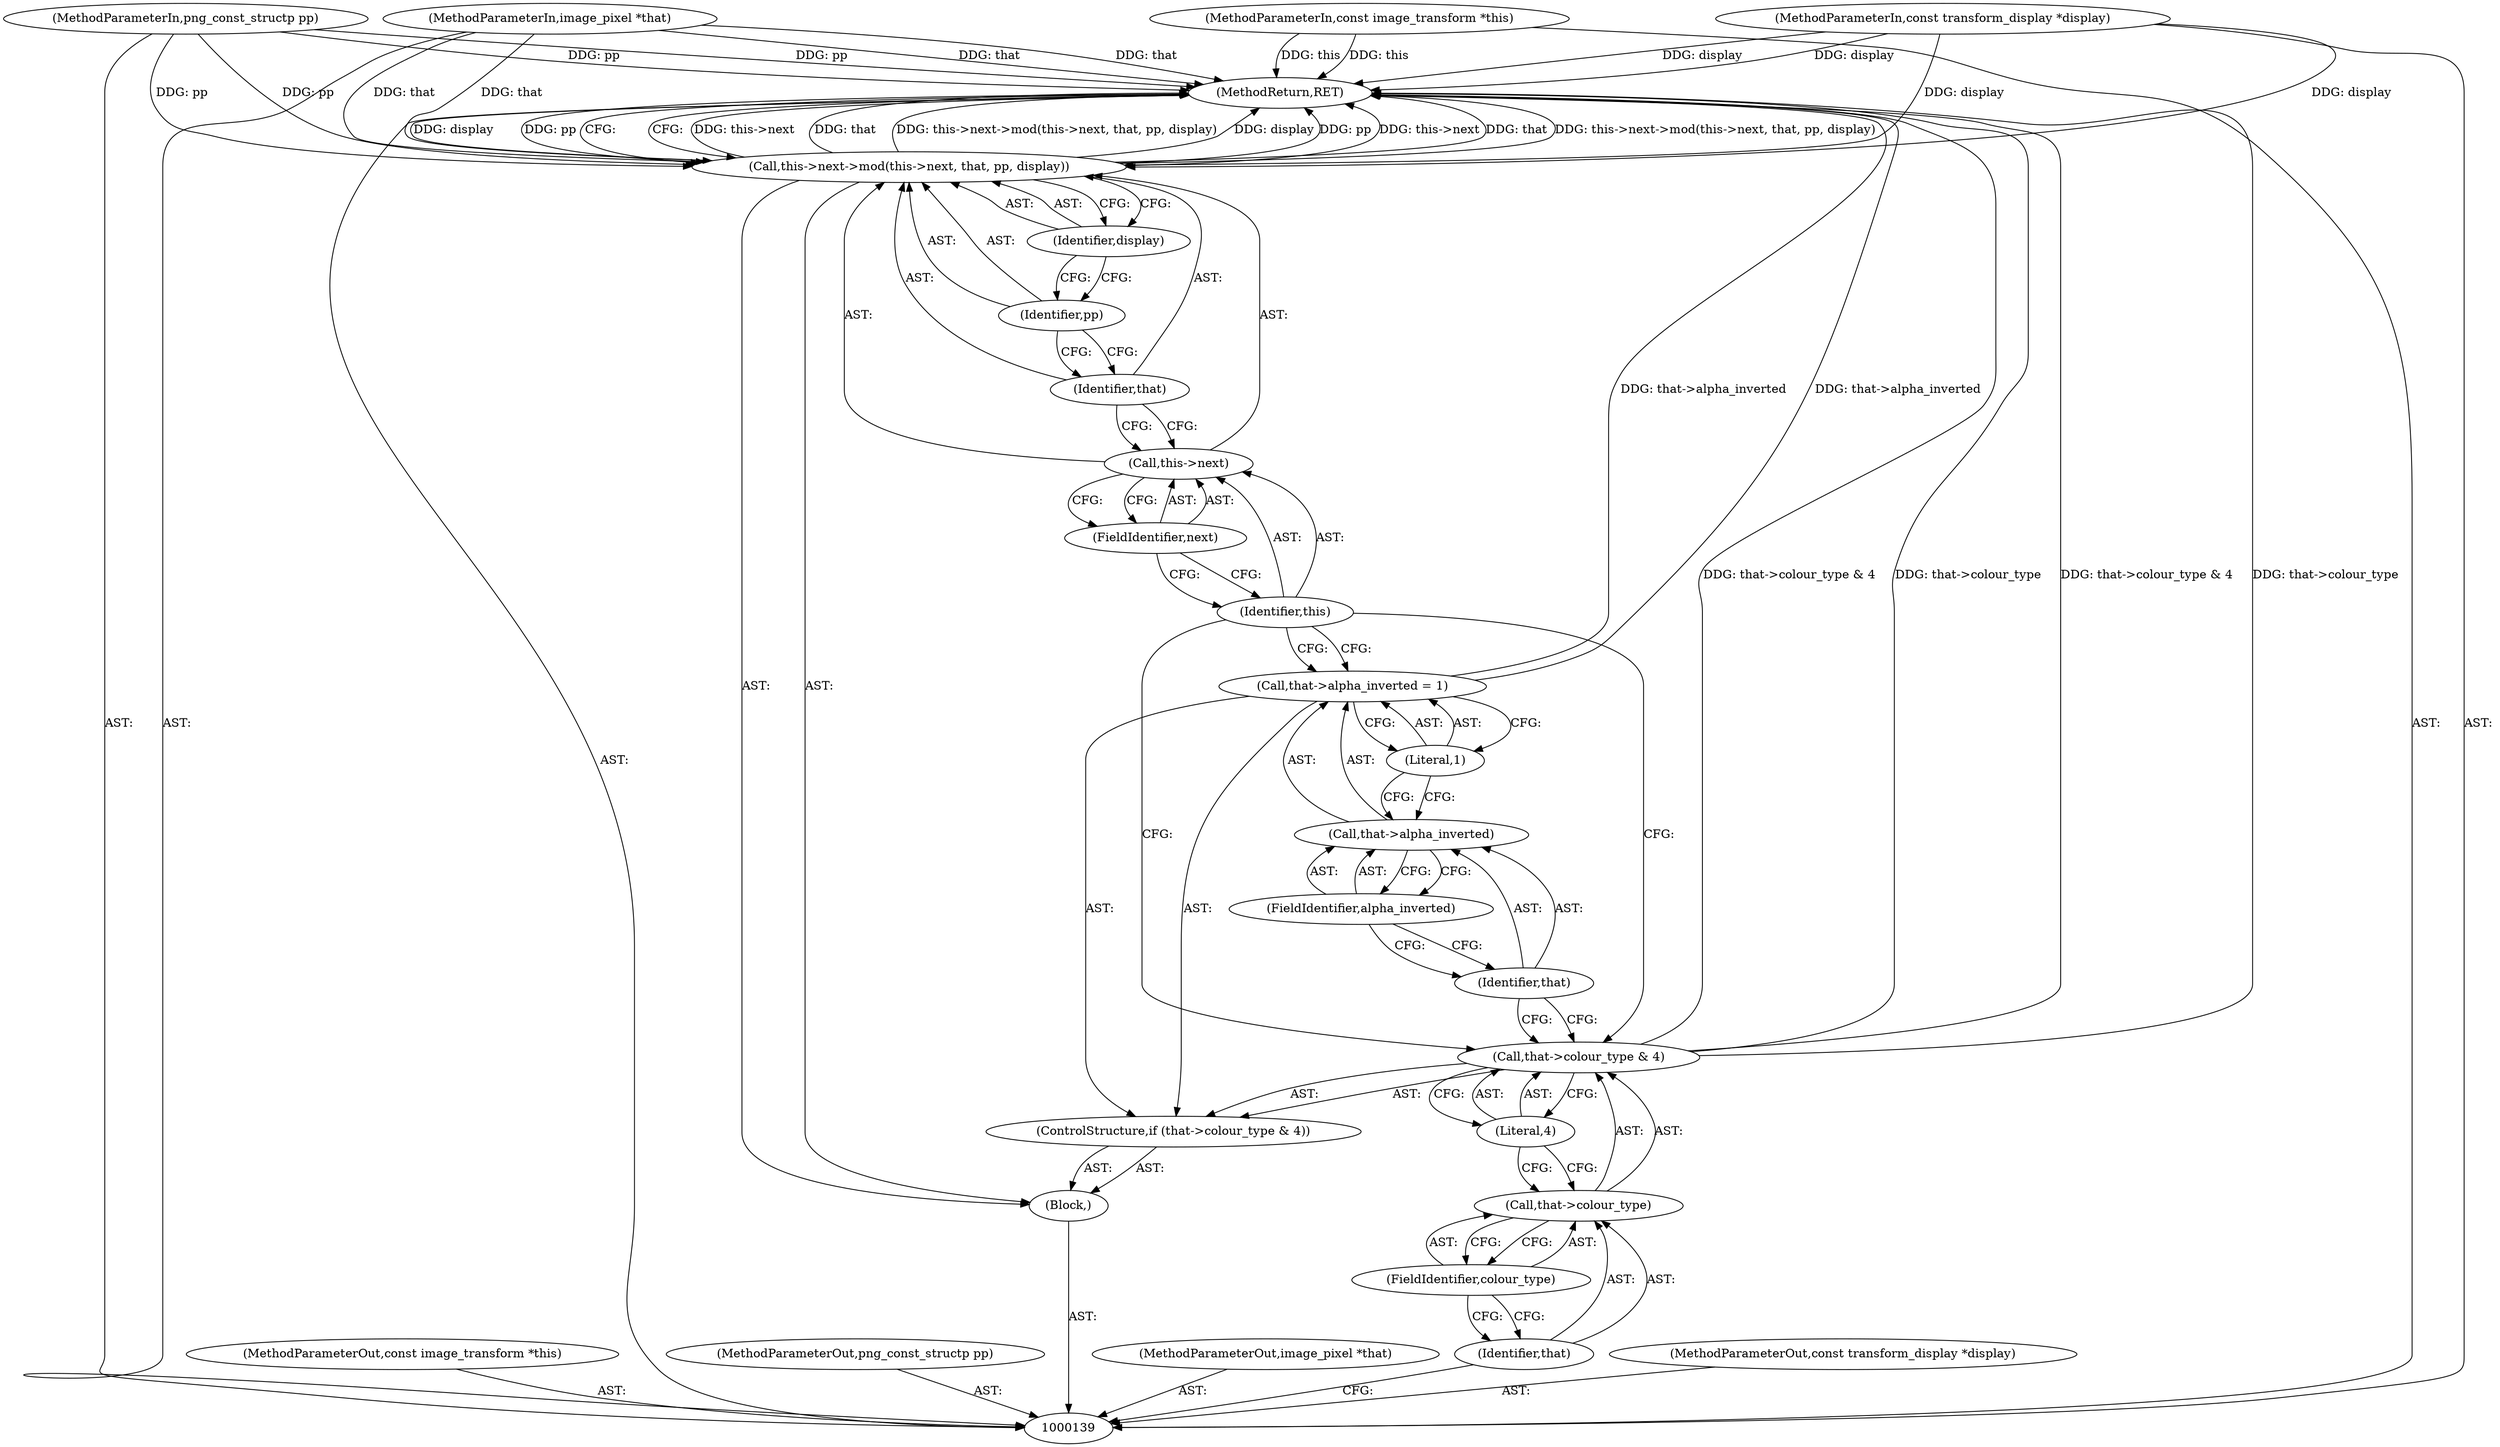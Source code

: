 digraph "0_Android_9d4853418ab2f754c2b63e091c29c5529b8b86ca_147" {
"1000163" [label="(MethodReturn,RET)"];
"1000140" [label="(MethodParameterIn,const image_transform *this)"];
"1001448" [label="(MethodParameterOut,const image_transform *this)"];
"1000142" [label="(MethodParameterIn,png_const_structp pp)"];
"1001450" [label="(MethodParameterOut,png_const_structp pp)"];
"1000141" [label="(MethodParameterIn,image_pixel *that)"];
"1001449" [label="(MethodParameterOut,image_pixel *that)"];
"1000143" [label="(MethodParameterIn,const transform_display *display)"];
"1001451" [label="(MethodParameterOut,const transform_display *display)"];
"1000144" [label="(Block,)"];
"1000149" [label="(FieldIdentifier,colour_type)"];
"1000150" [label="(Literal,4)"];
"1000145" [label="(ControlStructure,if (that->colour_type & 4))"];
"1000146" [label="(Call,that->colour_type & 4)"];
"1000147" [label="(Call,that->colour_type)"];
"1000148" [label="(Identifier,that)"];
"1000154" [label="(FieldIdentifier,alpha_inverted)"];
"1000155" [label="(Literal,1)"];
"1000151" [label="(Call,that->alpha_inverted = 1)"];
"1000152" [label="(Call,that->alpha_inverted)"];
"1000153" [label="(Identifier,that)"];
"1000157" [label="(Call,this->next)"];
"1000158" [label="(Identifier,this)"];
"1000159" [label="(FieldIdentifier,next)"];
"1000156" [label="(Call,this->next->mod(this->next, that, pp, display))"];
"1000160" [label="(Identifier,that)"];
"1000161" [label="(Identifier,pp)"];
"1000162" [label="(Identifier,display)"];
"1000163" -> "1000139"  [label="AST: "];
"1000163" -> "1000156"  [label="CFG: "];
"1000142" -> "1000163"  [label="DDG: pp"];
"1000156" -> "1000163"  [label="DDG: this->next"];
"1000156" -> "1000163"  [label="DDG: that"];
"1000156" -> "1000163"  [label="DDG: this->next->mod(this->next, that, pp, display)"];
"1000156" -> "1000163"  [label="DDG: display"];
"1000156" -> "1000163"  [label="DDG: pp"];
"1000141" -> "1000163"  [label="DDG: that"];
"1000143" -> "1000163"  [label="DDG: display"];
"1000140" -> "1000163"  [label="DDG: this"];
"1000151" -> "1000163"  [label="DDG: that->alpha_inverted"];
"1000146" -> "1000163"  [label="DDG: that->colour_type & 4"];
"1000146" -> "1000163"  [label="DDG: that->colour_type"];
"1000140" -> "1000139"  [label="AST: "];
"1000140" -> "1000163"  [label="DDG: this"];
"1001448" -> "1000139"  [label="AST: "];
"1000142" -> "1000139"  [label="AST: "];
"1000142" -> "1000163"  [label="DDG: pp"];
"1000142" -> "1000156"  [label="DDG: pp"];
"1001450" -> "1000139"  [label="AST: "];
"1000141" -> "1000139"  [label="AST: "];
"1000141" -> "1000163"  [label="DDG: that"];
"1000141" -> "1000156"  [label="DDG: that"];
"1001449" -> "1000139"  [label="AST: "];
"1000143" -> "1000139"  [label="AST: "];
"1000143" -> "1000163"  [label="DDG: display"];
"1000143" -> "1000156"  [label="DDG: display"];
"1001451" -> "1000139"  [label="AST: "];
"1000144" -> "1000139"  [label="AST: "];
"1000145" -> "1000144"  [label="AST: "];
"1000156" -> "1000144"  [label="AST: "];
"1000149" -> "1000147"  [label="AST: "];
"1000149" -> "1000148"  [label="CFG: "];
"1000147" -> "1000149"  [label="CFG: "];
"1000150" -> "1000146"  [label="AST: "];
"1000150" -> "1000147"  [label="CFG: "];
"1000146" -> "1000150"  [label="CFG: "];
"1000145" -> "1000144"  [label="AST: "];
"1000146" -> "1000145"  [label="AST: "];
"1000151" -> "1000145"  [label="AST: "];
"1000146" -> "1000145"  [label="AST: "];
"1000146" -> "1000150"  [label="CFG: "];
"1000147" -> "1000146"  [label="AST: "];
"1000150" -> "1000146"  [label="AST: "];
"1000153" -> "1000146"  [label="CFG: "];
"1000158" -> "1000146"  [label="CFG: "];
"1000146" -> "1000163"  [label="DDG: that->colour_type & 4"];
"1000146" -> "1000163"  [label="DDG: that->colour_type"];
"1000147" -> "1000146"  [label="AST: "];
"1000147" -> "1000149"  [label="CFG: "];
"1000148" -> "1000147"  [label="AST: "];
"1000149" -> "1000147"  [label="AST: "];
"1000150" -> "1000147"  [label="CFG: "];
"1000148" -> "1000147"  [label="AST: "];
"1000148" -> "1000139"  [label="CFG: "];
"1000149" -> "1000148"  [label="CFG: "];
"1000154" -> "1000152"  [label="AST: "];
"1000154" -> "1000153"  [label="CFG: "];
"1000152" -> "1000154"  [label="CFG: "];
"1000155" -> "1000151"  [label="AST: "];
"1000155" -> "1000152"  [label="CFG: "];
"1000151" -> "1000155"  [label="CFG: "];
"1000151" -> "1000145"  [label="AST: "];
"1000151" -> "1000155"  [label="CFG: "];
"1000152" -> "1000151"  [label="AST: "];
"1000155" -> "1000151"  [label="AST: "];
"1000158" -> "1000151"  [label="CFG: "];
"1000151" -> "1000163"  [label="DDG: that->alpha_inverted"];
"1000152" -> "1000151"  [label="AST: "];
"1000152" -> "1000154"  [label="CFG: "];
"1000153" -> "1000152"  [label="AST: "];
"1000154" -> "1000152"  [label="AST: "];
"1000155" -> "1000152"  [label="CFG: "];
"1000153" -> "1000152"  [label="AST: "];
"1000153" -> "1000146"  [label="CFG: "];
"1000154" -> "1000153"  [label="CFG: "];
"1000157" -> "1000156"  [label="AST: "];
"1000157" -> "1000159"  [label="CFG: "];
"1000158" -> "1000157"  [label="AST: "];
"1000159" -> "1000157"  [label="AST: "];
"1000160" -> "1000157"  [label="CFG: "];
"1000158" -> "1000157"  [label="AST: "];
"1000158" -> "1000151"  [label="CFG: "];
"1000158" -> "1000146"  [label="CFG: "];
"1000159" -> "1000158"  [label="CFG: "];
"1000159" -> "1000157"  [label="AST: "];
"1000159" -> "1000158"  [label="CFG: "];
"1000157" -> "1000159"  [label="CFG: "];
"1000156" -> "1000144"  [label="AST: "];
"1000156" -> "1000162"  [label="CFG: "];
"1000157" -> "1000156"  [label="AST: "];
"1000160" -> "1000156"  [label="AST: "];
"1000161" -> "1000156"  [label="AST: "];
"1000162" -> "1000156"  [label="AST: "];
"1000163" -> "1000156"  [label="CFG: "];
"1000156" -> "1000163"  [label="DDG: this->next"];
"1000156" -> "1000163"  [label="DDG: that"];
"1000156" -> "1000163"  [label="DDG: this->next->mod(this->next, that, pp, display)"];
"1000156" -> "1000163"  [label="DDG: display"];
"1000156" -> "1000163"  [label="DDG: pp"];
"1000141" -> "1000156"  [label="DDG: that"];
"1000142" -> "1000156"  [label="DDG: pp"];
"1000143" -> "1000156"  [label="DDG: display"];
"1000160" -> "1000156"  [label="AST: "];
"1000160" -> "1000157"  [label="CFG: "];
"1000161" -> "1000160"  [label="CFG: "];
"1000161" -> "1000156"  [label="AST: "];
"1000161" -> "1000160"  [label="CFG: "];
"1000162" -> "1000161"  [label="CFG: "];
"1000162" -> "1000156"  [label="AST: "];
"1000162" -> "1000161"  [label="CFG: "];
"1000156" -> "1000162"  [label="CFG: "];
}
